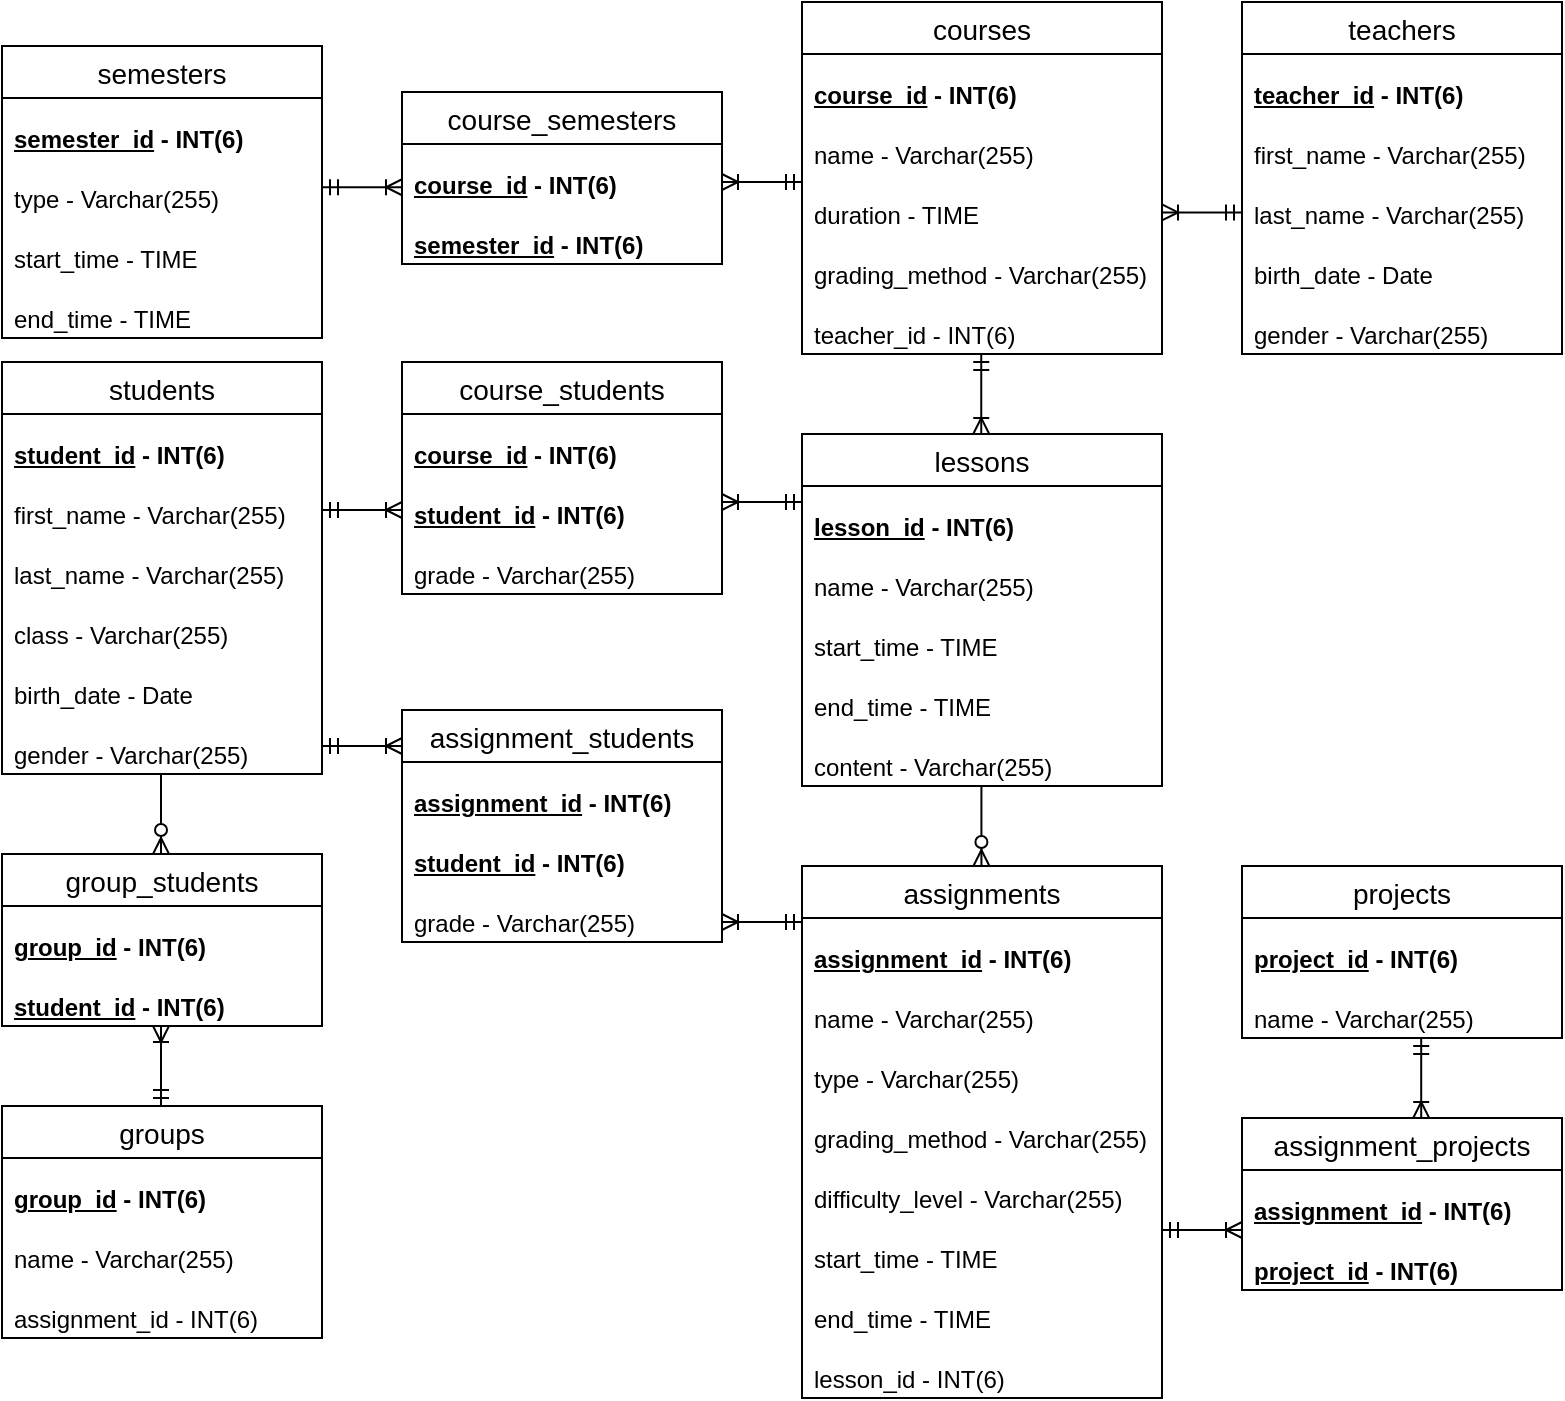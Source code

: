 <mxfile version="21.1.8" type="github">
  <diagram id="R2lEEEUBdFMjLlhIrx00" name="Page-1">
    <mxGraphModel dx="2359" dy="856" grid="1" gridSize="2" guides="1" tooltips="1" connect="1" arrows="1" fold="1" page="1" pageScale="1" pageWidth="850" pageHeight="1100" math="0" shadow="0" extFonts="Permanent Marker^https://fonts.googleapis.com/css?family=Permanent+Marker">
      <root>
        <mxCell id="0" />
        <mxCell id="1" parent="0" />
        <mxCell id="M5Cqg0RzheAJXRUWTj95-1" value="courses" style="swimlane;fontStyle=0;childLayout=stackLayout;horizontal=1;startSize=26;horizontalStack=0;resizeParent=1;resizeParentMax=0;resizeLast=0;collapsible=1;marginBottom=0;align=center;fontSize=14;verticalAlign=middle;" parent="1" vertex="1">
          <mxGeometry x="-410" y="26" width="180" height="176" as="geometry" />
        </mxCell>
        <mxCell id="M5Cqg0RzheAJXRUWTj95-2" value="&lt;p class=&quot;MsoNormal&quot;&gt;&lt;b&gt;&lt;u&gt;course_id&lt;/u&gt; - INT(6)&lt;/b&gt;&lt;/p&gt;" style="text;strokeColor=none;fillColor=none;spacingLeft=4;spacingRight=4;overflow=hidden;rotatable=0;points=[[0,0.5],[1,0.5]];portConstraint=eastwest;fontSize=12;whiteSpace=wrap;html=1;verticalAlign=bottom;" parent="M5Cqg0RzheAJXRUWTj95-1" vertex="1">
          <mxGeometry y="26" width="180" height="30" as="geometry" />
        </mxCell>
        <mxCell id="M5Cqg0RzheAJXRUWTj95-3" value="&lt;p style=&quot;border-color: var(--border-color);&quot; class=&quot;MsoNormal&quot;&gt;name - Varchar(255)&lt;/p&gt;" style="text;strokeColor=none;fillColor=none;spacingLeft=4;spacingRight=4;overflow=hidden;rotatable=0;points=[[0,0.5],[1,0.5]];portConstraint=eastwest;fontSize=12;whiteSpace=wrap;html=1;verticalAlign=bottom;" parent="M5Cqg0RzheAJXRUWTj95-1" vertex="1">
          <mxGeometry y="56" width="180" height="30" as="geometry" />
        </mxCell>
        <mxCell id="M5Cqg0RzheAJXRUWTj95-4" value="&lt;p style=&quot;border-color: var(--border-color);&quot; class=&quot;MsoNormal&quot;&gt;duration - TIME&lt;/p&gt;" style="text;strokeColor=none;fillColor=none;spacingLeft=4;spacingRight=4;overflow=hidden;rotatable=0;points=[[0,0.5],[1,0.5]];portConstraint=eastwest;fontSize=12;whiteSpace=wrap;html=1;verticalAlign=bottom;" parent="M5Cqg0RzheAJXRUWTj95-1" vertex="1">
          <mxGeometry y="86" width="180" height="30" as="geometry" />
        </mxCell>
        <mxCell id="M5Cqg0RzheAJXRUWTj95-5" value="grading_method&lt;span style=&quot;background-color: initial;&quot;&gt;&amp;nbsp;- Varchar(255)&lt;/span&gt;" style="text;strokeColor=none;fillColor=none;spacingLeft=4;spacingRight=4;overflow=hidden;rotatable=0;points=[[0,0.5],[1,0.5]];portConstraint=eastwest;fontSize=12;whiteSpace=wrap;html=1;verticalAlign=bottom;" parent="M5Cqg0RzheAJXRUWTj95-1" vertex="1">
          <mxGeometry y="116" width="180" height="30" as="geometry" />
        </mxCell>
        <mxCell id="M5Cqg0RzheAJXRUWTj95-6" value="&lt;span style=&quot;background-color: initial;&quot;&gt;teacher_id - INT(6)&lt;/span&gt;" style="text;strokeColor=none;fillColor=none;spacingLeft=4;spacingRight=4;overflow=hidden;rotatable=0;points=[[0,0.5],[1,0.5]];portConstraint=eastwest;fontSize=12;whiteSpace=wrap;html=1;verticalAlign=bottom;" parent="M5Cqg0RzheAJXRUWTj95-1" vertex="1">
          <mxGeometry y="146" width="180" height="30" as="geometry" />
        </mxCell>
        <mxCell id="M5Cqg0RzheAJXRUWTj95-9" value="lessons" style="swimlane;fontStyle=0;childLayout=stackLayout;horizontal=1;startSize=26;horizontalStack=0;resizeParent=1;resizeParentMax=0;resizeLast=0;collapsible=1;marginBottom=0;align=center;fontSize=14;verticalAlign=middle;" parent="1" vertex="1">
          <mxGeometry x="-410" y="242" width="180" height="176" as="geometry" />
        </mxCell>
        <mxCell id="M5Cqg0RzheAJXRUWTj95-10" value="&lt;p class=&quot;MsoNormal&quot;&gt;&lt;b&gt;&lt;u&gt;lesson_id&lt;/u&gt; - INT(6)&lt;/b&gt;&lt;/p&gt;" style="text;strokeColor=none;fillColor=none;spacingLeft=4;spacingRight=4;overflow=hidden;rotatable=0;points=[[0,0.5],[1,0.5]];portConstraint=eastwest;fontSize=12;whiteSpace=wrap;html=1;verticalAlign=bottom;" parent="M5Cqg0RzheAJXRUWTj95-9" vertex="1">
          <mxGeometry y="26" width="180" height="30" as="geometry" />
        </mxCell>
        <mxCell id="M5Cqg0RzheAJXRUWTj95-11" value="&lt;p style=&quot;border-color: var(--border-color);&quot; class=&quot;MsoNormal&quot;&gt;name - Varchar(255)&lt;/p&gt;" style="text;strokeColor=none;fillColor=none;spacingLeft=4;spacingRight=4;overflow=hidden;rotatable=0;points=[[0,0.5],[1,0.5]];portConstraint=eastwest;fontSize=12;whiteSpace=wrap;html=1;verticalAlign=bottom;" parent="M5Cqg0RzheAJXRUWTj95-9" vertex="1">
          <mxGeometry y="56" width="180" height="30" as="geometry" />
        </mxCell>
        <mxCell id="M5Cqg0RzheAJXRUWTj95-12" value="&lt;p style=&quot;border-color: var(--border-color);&quot; class=&quot;MsoNormal&quot;&gt;start_time - TIME&lt;/p&gt;" style="text;strokeColor=none;fillColor=none;spacingLeft=4;spacingRight=4;overflow=hidden;rotatable=0;points=[[0,0.5],[1,0.5]];portConstraint=eastwest;fontSize=12;whiteSpace=wrap;html=1;verticalAlign=bottom;" parent="M5Cqg0RzheAJXRUWTj95-9" vertex="1">
          <mxGeometry y="86" width="180" height="30" as="geometry" />
        </mxCell>
        <mxCell id="M5Cqg0RzheAJXRUWTj95-13" value="end_time - TIME" style="text;strokeColor=none;fillColor=none;spacingLeft=4;spacingRight=4;overflow=hidden;rotatable=0;points=[[0,0.5],[1,0.5]];portConstraint=eastwest;fontSize=12;whiteSpace=wrap;html=1;verticalAlign=bottom;" parent="M5Cqg0RzheAJXRUWTj95-9" vertex="1">
          <mxGeometry y="116" width="180" height="30" as="geometry" />
        </mxCell>
        <mxCell id="M5Cqg0RzheAJXRUWTj95-14" value="&lt;span style=&quot;background-color: initial;&quot;&gt;content - Varchar(255)&lt;/span&gt;" style="text;strokeColor=none;fillColor=none;spacingLeft=4;spacingRight=4;overflow=hidden;rotatable=0;points=[[0,0.5],[1,0.5]];portConstraint=eastwest;fontSize=12;whiteSpace=wrap;html=1;verticalAlign=bottom;" parent="M5Cqg0RzheAJXRUWTj95-9" vertex="1">
          <mxGeometry y="146" width="180" height="30" as="geometry" />
        </mxCell>
        <mxCell id="M5Cqg0RzheAJXRUWTj95-16" value="assignments" style="swimlane;fontStyle=0;childLayout=stackLayout;horizontal=1;startSize=26;horizontalStack=0;resizeParent=1;resizeParentMax=0;resizeLast=0;collapsible=1;marginBottom=0;align=center;fontSize=14;verticalAlign=middle;" parent="1" vertex="1">
          <mxGeometry x="-410" y="458" width="180" height="266" as="geometry" />
        </mxCell>
        <mxCell id="M5Cqg0RzheAJXRUWTj95-17" value="&lt;p class=&quot;MsoNormal&quot;&gt;&lt;b&gt;&lt;u&gt;assignment_id&lt;/u&gt; - INT(6)&lt;/b&gt;&lt;/p&gt;" style="text;strokeColor=none;fillColor=none;spacingLeft=4;spacingRight=4;overflow=hidden;rotatable=0;points=[[0,0.5],[1,0.5]];portConstraint=eastwest;fontSize=12;whiteSpace=wrap;html=1;verticalAlign=bottom;" parent="M5Cqg0RzheAJXRUWTj95-16" vertex="1">
          <mxGeometry y="26" width="180" height="30" as="geometry" />
        </mxCell>
        <mxCell id="M5Cqg0RzheAJXRUWTj95-18" value="&lt;p style=&quot;border-color: var(--border-color);&quot; class=&quot;MsoNormal&quot;&gt;name - Varchar(255)&lt;/p&gt;" style="text;strokeColor=none;fillColor=none;spacingLeft=4;spacingRight=4;overflow=hidden;rotatable=0;points=[[0,0.5],[1,0.5]];portConstraint=eastwest;fontSize=12;whiteSpace=wrap;html=1;verticalAlign=bottom;" parent="M5Cqg0RzheAJXRUWTj95-16" vertex="1">
          <mxGeometry y="56" width="180" height="30" as="geometry" />
        </mxCell>
        <mxCell id="M5Cqg0RzheAJXRUWTj95-19" value="&lt;p style=&quot;border-color: var(--border-color);&quot; class=&quot;MsoNormal&quot;&gt;type - Varchar(255)&lt;/p&gt;" style="text;strokeColor=none;fillColor=none;spacingLeft=4;spacingRight=4;overflow=hidden;rotatable=0;points=[[0,0.5],[1,0.5]];portConstraint=eastwest;fontSize=12;whiteSpace=wrap;html=1;verticalAlign=bottom;" parent="M5Cqg0RzheAJXRUWTj95-16" vertex="1">
          <mxGeometry y="86" width="180" height="30" as="geometry" />
        </mxCell>
        <mxCell id="M5Cqg0RzheAJXRUWTj95-24" value="grading_method&amp;nbsp;- Varchar(255)" style="text;strokeColor=none;fillColor=none;spacingLeft=4;spacingRight=4;overflow=hidden;rotatable=0;points=[[0,0.5],[1,0.5]];portConstraint=eastwest;fontSize=12;whiteSpace=wrap;html=1;verticalAlign=bottom;" parent="M5Cqg0RzheAJXRUWTj95-16" vertex="1">
          <mxGeometry y="116" width="180" height="30" as="geometry" />
        </mxCell>
        <mxCell id="M5Cqg0RzheAJXRUWTj95-23" value="difficulty_level&amp;nbsp;- Varchar(255)" style="text;strokeColor=none;fillColor=none;spacingLeft=4;spacingRight=4;overflow=hidden;rotatable=0;points=[[0,0.5],[1,0.5]];portConstraint=eastwest;fontSize=12;whiteSpace=wrap;html=1;verticalAlign=bottom;" parent="M5Cqg0RzheAJXRUWTj95-16" vertex="1">
          <mxGeometry y="146" width="180" height="30" as="geometry" />
        </mxCell>
        <mxCell id="M5Cqg0RzheAJXRUWTj95-22" value="start_time - TIME" style="text;strokeColor=none;fillColor=none;spacingLeft=4;spacingRight=4;overflow=hidden;rotatable=0;points=[[0,0.5],[1,0.5]];portConstraint=eastwest;fontSize=12;whiteSpace=wrap;html=1;verticalAlign=bottom;" parent="M5Cqg0RzheAJXRUWTj95-16" vertex="1">
          <mxGeometry y="176" width="180" height="30" as="geometry" />
        </mxCell>
        <mxCell id="M5Cqg0RzheAJXRUWTj95-20" value="end_time - TIME" style="text;strokeColor=none;fillColor=none;spacingLeft=4;spacingRight=4;overflow=hidden;rotatable=0;points=[[0,0.5],[1,0.5]];portConstraint=eastwest;fontSize=12;whiteSpace=wrap;html=1;verticalAlign=bottom;" parent="M5Cqg0RzheAJXRUWTj95-16" vertex="1">
          <mxGeometry y="206" width="180" height="30" as="geometry" />
        </mxCell>
        <mxCell id="M5Cqg0RzheAJXRUWTj95-25" value="lesson_id - INT(6)" style="text;strokeColor=none;fillColor=none;spacingLeft=4;spacingRight=4;overflow=hidden;rotatable=0;points=[[0,0.5],[1,0.5]];portConstraint=eastwest;fontSize=12;whiteSpace=wrap;html=1;verticalAlign=bottom;" parent="M5Cqg0RzheAJXRUWTj95-16" vertex="1">
          <mxGeometry y="236" width="180" height="30" as="geometry" />
        </mxCell>
        <mxCell id="M5Cqg0RzheAJXRUWTj95-26" value="groups" style="swimlane;fontStyle=0;childLayout=stackLayout;horizontal=1;startSize=26;horizontalStack=0;resizeParent=1;resizeParentMax=0;resizeLast=0;collapsible=1;marginBottom=0;align=center;fontSize=14;verticalAlign=middle;" parent="1" vertex="1">
          <mxGeometry x="-810" y="578" width="160" height="116" as="geometry" />
        </mxCell>
        <mxCell id="M5Cqg0RzheAJXRUWTj95-27" value="&lt;p class=&quot;MsoNormal&quot;&gt;&lt;b&gt;&lt;u&gt;group_id&lt;/u&gt; - INT(6)&lt;/b&gt;&lt;/p&gt;" style="text;strokeColor=none;fillColor=none;spacingLeft=4;spacingRight=4;overflow=hidden;rotatable=0;points=[[0,0.5],[1,0.5]];portConstraint=eastwest;fontSize=12;whiteSpace=wrap;html=1;verticalAlign=bottom;" parent="M5Cqg0RzheAJXRUWTj95-26" vertex="1">
          <mxGeometry y="26" width="160" height="30" as="geometry" />
        </mxCell>
        <mxCell id="M5Cqg0RzheAJXRUWTj95-28" value="&lt;p style=&quot;border-color: var(--border-color);&quot; class=&quot;MsoNormal&quot;&gt;name - Varchar(255)&lt;/p&gt;" style="text;strokeColor=none;fillColor=none;spacingLeft=4;spacingRight=4;overflow=hidden;rotatable=0;points=[[0,0.5],[1,0.5]];portConstraint=eastwest;fontSize=12;whiteSpace=wrap;html=1;verticalAlign=bottom;" parent="M5Cqg0RzheAJXRUWTj95-26" vertex="1">
          <mxGeometry y="56" width="160" height="30" as="geometry" />
        </mxCell>
        <mxCell id="M5Cqg0RzheAJXRUWTj95-34" value="assignment_id - INT(6)" style="text;strokeColor=none;fillColor=none;spacingLeft=4;spacingRight=4;overflow=hidden;rotatable=0;points=[[0,0.5],[1,0.5]];portConstraint=eastwest;fontSize=12;whiteSpace=wrap;html=1;verticalAlign=bottom;" parent="M5Cqg0RzheAJXRUWTj95-26" vertex="1">
          <mxGeometry y="86" width="160" height="30" as="geometry" />
        </mxCell>
        <mxCell id="M5Cqg0RzheAJXRUWTj95-41" value="group_students" style="swimlane;fontStyle=0;childLayout=stackLayout;horizontal=1;startSize=26;horizontalStack=0;resizeParent=1;resizeParentMax=0;resizeLast=0;collapsible=1;marginBottom=0;align=center;fontSize=14;verticalAlign=middle;" parent="1" vertex="1">
          <mxGeometry x="-810" y="452" width="160" height="86" as="geometry" />
        </mxCell>
        <mxCell id="M5Cqg0RzheAJXRUWTj95-42" value="&lt;p class=&quot;MsoNormal&quot;&gt;&lt;b&gt;&lt;u&gt;group_id&lt;/u&gt; - INT(6)&lt;/b&gt;&lt;/p&gt;" style="text;strokeColor=none;fillColor=none;spacingLeft=4;spacingRight=4;overflow=hidden;rotatable=0;points=[[0,0.5],[1,0.5]];portConstraint=eastwest;fontSize=12;whiteSpace=wrap;html=1;verticalAlign=bottom;" parent="M5Cqg0RzheAJXRUWTj95-41" vertex="1">
          <mxGeometry y="26" width="160" height="30" as="geometry" />
        </mxCell>
        <mxCell id="M5Cqg0RzheAJXRUWTj95-44" value="&lt;p style=&quot;border-color: var(--border-color);&quot; class=&quot;MsoNormal&quot;&gt;&lt;b style=&quot;border-color: var(--border-color);&quot;&gt;&lt;u style=&quot;border-color: var(--border-color);&quot;&gt;student_id&lt;/u&gt;&amp;nbsp;- INT(6)&lt;/b&gt;&lt;br&gt;&lt;/p&gt;" style="text;strokeColor=none;fillColor=none;spacingLeft=4;spacingRight=4;overflow=hidden;rotatable=0;points=[[0,0.5],[1,0.5]];portConstraint=eastwest;fontSize=12;whiteSpace=wrap;html=1;verticalAlign=bottom;" parent="M5Cqg0RzheAJXRUWTj95-41" vertex="1">
          <mxGeometry y="56" width="160" height="30" as="geometry" />
        </mxCell>
        <mxCell id="M5Cqg0RzheAJXRUWTj95-53" value="projects" style="swimlane;fontStyle=0;childLayout=stackLayout;horizontal=1;startSize=26;horizontalStack=0;resizeParent=1;resizeParentMax=0;resizeLast=0;collapsible=1;marginBottom=0;align=center;fontSize=14;verticalAlign=middle;" parent="1" vertex="1">
          <mxGeometry x="-190" y="458" width="160" height="86" as="geometry" />
        </mxCell>
        <mxCell id="M5Cqg0RzheAJXRUWTj95-54" value="&lt;p class=&quot;MsoNormal&quot;&gt;&lt;b&gt;&lt;u&gt;project_id&lt;/u&gt; - INT(6)&lt;/b&gt;&lt;/p&gt;" style="text;strokeColor=none;fillColor=none;spacingLeft=4;spacingRight=4;overflow=hidden;rotatable=0;points=[[0,0.5],[1,0.5]];portConstraint=eastwest;fontSize=12;whiteSpace=wrap;html=1;verticalAlign=bottom;" parent="M5Cqg0RzheAJXRUWTj95-53" vertex="1">
          <mxGeometry y="26" width="160" height="30" as="geometry" />
        </mxCell>
        <mxCell id="M5Cqg0RzheAJXRUWTj95-55" value="&lt;p style=&quot;border-color: var(--border-color);&quot; class=&quot;MsoNormal&quot;&gt;name - Varchar(255)&lt;/p&gt;" style="text;strokeColor=none;fillColor=none;spacingLeft=4;spacingRight=4;overflow=hidden;rotatable=0;points=[[0,0.5],[1,0.5]];portConstraint=eastwest;fontSize=12;whiteSpace=wrap;html=1;verticalAlign=bottom;" parent="M5Cqg0RzheAJXRUWTj95-53" vertex="1">
          <mxGeometry y="56" width="160" height="30" as="geometry" />
        </mxCell>
        <mxCell id="M5Cqg0RzheAJXRUWTj95-57" value="course_students" style="swimlane;fontStyle=0;childLayout=stackLayout;horizontal=1;startSize=26;horizontalStack=0;resizeParent=1;resizeParentMax=0;resizeLast=0;collapsible=1;marginBottom=0;align=center;fontSize=14;verticalAlign=middle;" parent="1" vertex="1">
          <mxGeometry x="-610" y="206" width="160" height="116" as="geometry" />
        </mxCell>
        <mxCell id="M5Cqg0RzheAJXRUWTj95-58" value="&lt;p class=&quot;MsoNormal&quot;&gt;&lt;b&gt;&lt;u&gt;course_id&lt;/u&gt; - INT(6)&lt;/b&gt;&lt;/p&gt;" style="text;strokeColor=none;fillColor=none;spacingLeft=4;spacingRight=4;overflow=hidden;rotatable=0;points=[[0,0.5],[1,0.5]];portConstraint=eastwest;fontSize=12;whiteSpace=wrap;html=1;verticalAlign=bottom;" parent="M5Cqg0RzheAJXRUWTj95-57" vertex="1">
          <mxGeometry y="26" width="160" height="30" as="geometry" />
        </mxCell>
        <mxCell id="M5Cqg0RzheAJXRUWTj95-59" value="&lt;p style=&quot;border-color: var(--border-color);&quot; class=&quot;MsoNormal&quot;&gt;&lt;b style=&quot;border-color: var(--border-color);&quot;&gt;&lt;u style=&quot;border-color: var(--border-color);&quot;&gt;student_id&lt;/u&gt;&amp;nbsp;- INT(6)&lt;/b&gt;&lt;br&gt;&lt;/p&gt;" style="text;strokeColor=none;fillColor=none;spacingLeft=4;spacingRight=4;overflow=hidden;rotatable=0;points=[[0,0.5],[1,0.5]];portConstraint=eastwest;fontSize=12;whiteSpace=wrap;html=1;verticalAlign=bottom;" parent="M5Cqg0RzheAJXRUWTj95-57" vertex="1">
          <mxGeometry y="56" width="160" height="30" as="geometry" />
        </mxCell>
        <mxCell id="M5Cqg0RzheAJXRUWTj95-61" value="grade&lt;span style=&quot;background-color: initial;&quot;&gt;&amp;nbsp;- Varchar(255)&lt;/span&gt;" style="text;strokeColor=none;fillColor=none;spacingLeft=4;spacingRight=4;overflow=hidden;rotatable=0;points=[[0,0.5],[1,0.5]];portConstraint=eastwest;fontSize=12;whiteSpace=wrap;html=1;verticalAlign=bottom;" parent="M5Cqg0RzheAJXRUWTj95-57" vertex="1">
          <mxGeometry y="86" width="160" height="30" as="geometry" />
        </mxCell>
        <mxCell id="M5Cqg0RzheAJXRUWTj95-63" value="assignment_students" style="swimlane;fontStyle=0;childLayout=stackLayout;horizontal=1;startSize=26;horizontalStack=0;resizeParent=1;resizeParentMax=0;resizeLast=0;collapsible=1;marginBottom=0;align=center;fontSize=14;verticalAlign=middle;" parent="1" vertex="1">
          <mxGeometry x="-610" y="380" width="160" height="116" as="geometry" />
        </mxCell>
        <mxCell id="M5Cqg0RzheAJXRUWTj95-64" value="&lt;p class=&quot;MsoNormal&quot;&gt;&lt;b&gt;&lt;u&gt;assignment_id&lt;/u&gt; - INT(6)&lt;/b&gt;&lt;/p&gt;" style="text;strokeColor=none;fillColor=none;spacingLeft=4;spacingRight=4;overflow=hidden;rotatable=0;points=[[0,0.5],[1,0.5]];portConstraint=eastwest;fontSize=12;whiteSpace=wrap;html=1;verticalAlign=bottom;" parent="M5Cqg0RzheAJXRUWTj95-63" vertex="1">
          <mxGeometry y="26" width="160" height="30" as="geometry" />
        </mxCell>
        <mxCell id="M5Cqg0RzheAJXRUWTj95-65" value="&lt;p style=&quot;border-color: var(--border-color);&quot; class=&quot;MsoNormal&quot;&gt;&lt;b style=&quot;border-color: var(--border-color);&quot;&gt;&lt;u style=&quot;border-color: var(--border-color);&quot;&gt;student_id&lt;/u&gt;&amp;nbsp;- INT(6)&lt;/b&gt;&lt;br&gt;&lt;/p&gt;" style="text;strokeColor=none;fillColor=none;spacingLeft=4;spacingRight=4;overflow=hidden;rotatable=0;points=[[0,0.5],[1,0.5]];portConstraint=eastwest;fontSize=12;whiteSpace=wrap;html=1;verticalAlign=bottom;" parent="M5Cqg0RzheAJXRUWTj95-63" vertex="1">
          <mxGeometry y="56" width="160" height="30" as="geometry" />
        </mxCell>
        <mxCell id="M5Cqg0RzheAJXRUWTj95-66" value="grade&lt;span style=&quot;background-color: initial;&quot;&gt;&amp;nbsp;- Varchar(255)&lt;/span&gt;" style="text;strokeColor=none;fillColor=none;spacingLeft=4;spacingRight=4;overflow=hidden;rotatable=0;points=[[0,0.5],[1,0.5]];portConstraint=eastwest;fontSize=12;whiteSpace=wrap;html=1;verticalAlign=bottom;" parent="M5Cqg0RzheAJXRUWTj95-63" vertex="1">
          <mxGeometry y="86" width="160" height="30" as="geometry" />
        </mxCell>
        <mxCell id="M5Cqg0RzheAJXRUWTj95-67" value="assignment_projects" style="swimlane;fontStyle=0;childLayout=stackLayout;horizontal=1;startSize=26;horizontalStack=0;resizeParent=1;resizeParentMax=0;resizeLast=0;collapsible=1;marginBottom=0;align=center;fontSize=14;verticalAlign=middle;" parent="1" vertex="1">
          <mxGeometry x="-190" y="584" width="160" height="86" as="geometry" />
        </mxCell>
        <mxCell id="M5Cqg0RzheAJXRUWTj95-68" value="&lt;p class=&quot;MsoNormal&quot;&gt;&lt;b style=&quot;border-color: var(--border-color);&quot;&gt;&lt;u style=&quot;border-color: var(--border-color);&quot;&gt;assignment_id&lt;/u&gt;&amp;nbsp;- INT(6)&lt;/b&gt;&lt;br&gt;&lt;/p&gt;" style="text;strokeColor=none;fillColor=none;spacingLeft=4;spacingRight=4;overflow=hidden;rotatable=0;points=[[0,0.5],[1,0.5]];portConstraint=eastwest;fontSize=12;whiteSpace=wrap;html=1;verticalAlign=bottom;" parent="M5Cqg0RzheAJXRUWTj95-67" vertex="1">
          <mxGeometry y="26" width="160" height="30" as="geometry" />
        </mxCell>
        <mxCell id="M5Cqg0RzheAJXRUWTj95-69" value="&lt;p style=&quot;border-color: var(--border-color);&quot; class=&quot;MsoNormal&quot;&gt;&lt;b style=&quot;border-color: var(--border-color);&quot;&gt;&lt;u style=&quot;border-color: var(--border-color);&quot;&gt;project_id&lt;/u&gt;&amp;nbsp;- INT(6)&lt;/b&gt;&lt;br&gt;&lt;/p&gt;" style="text;strokeColor=none;fillColor=none;spacingLeft=4;spacingRight=4;overflow=hidden;rotatable=0;points=[[0,0.5],[1,0.5]];portConstraint=eastwest;fontSize=12;whiteSpace=wrap;html=1;verticalAlign=bottom;" parent="M5Cqg0RzheAJXRUWTj95-67" vertex="1">
          <mxGeometry y="56" width="160" height="30" as="geometry" />
        </mxCell>
        <mxCell id="M5Cqg0RzheAJXRUWTj95-70" value="semesters" style="swimlane;fontStyle=0;childLayout=stackLayout;horizontal=1;startSize=26;horizontalStack=0;resizeParent=1;resizeParentMax=0;resizeLast=0;collapsible=1;marginBottom=0;align=center;fontSize=14;verticalAlign=middle;" parent="1" vertex="1">
          <mxGeometry x="-810" y="48" width="160" height="146" as="geometry" />
        </mxCell>
        <mxCell id="M5Cqg0RzheAJXRUWTj95-71" value="&lt;p class=&quot;MsoNormal&quot;&gt;&lt;b&gt;&lt;u&gt;semester_id&lt;/u&gt; - INT(6)&lt;/b&gt;&lt;/p&gt;" style="text;strokeColor=none;fillColor=none;spacingLeft=4;spacingRight=4;overflow=hidden;rotatable=0;points=[[0,0.5],[1,0.5]];portConstraint=eastwest;fontSize=12;whiteSpace=wrap;html=1;verticalAlign=bottom;" parent="M5Cqg0RzheAJXRUWTj95-70" vertex="1">
          <mxGeometry y="26" width="160" height="30" as="geometry" />
        </mxCell>
        <mxCell id="M5Cqg0RzheAJXRUWTj95-72" value="&lt;p style=&quot;border-color: var(--border-color);&quot; class=&quot;MsoNormal&quot;&gt;type - Varchar(255)&lt;/p&gt;" style="text;strokeColor=none;fillColor=none;spacingLeft=4;spacingRight=4;overflow=hidden;rotatable=0;points=[[0,0.5],[1,0.5]];portConstraint=eastwest;fontSize=12;whiteSpace=wrap;html=1;verticalAlign=bottom;" parent="M5Cqg0RzheAJXRUWTj95-70" vertex="1">
          <mxGeometry y="56" width="160" height="30" as="geometry" />
        </mxCell>
        <mxCell id="M5Cqg0RzheAJXRUWTj95-73" value="start_time - TIME" style="text;strokeColor=none;fillColor=none;spacingLeft=4;spacingRight=4;overflow=hidden;rotatable=0;points=[[0,0.5],[1,0.5]];portConstraint=eastwest;fontSize=12;whiteSpace=wrap;html=1;verticalAlign=bottom;" parent="M5Cqg0RzheAJXRUWTj95-70" vertex="1">
          <mxGeometry y="86" width="160" height="30" as="geometry" />
        </mxCell>
        <mxCell id="M5Cqg0RzheAJXRUWTj95-74" value="end_time - TIME" style="text;strokeColor=none;fillColor=none;spacingLeft=4;spacingRight=4;overflow=hidden;rotatable=0;points=[[0,0.5],[1,0.5]];portConstraint=eastwest;fontSize=12;whiteSpace=wrap;html=1;verticalAlign=bottom;" parent="M5Cqg0RzheAJXRUWTj95-70" vertex="1">
          <mxGeometry y="116" width="160" height="30" as="geometry" />
        </mxCell>
        <mxCell id="M5Cqg0RzheAJXRUWTj95-75" value="course_semesters" style="swimlane;fontStyle=0;childLayout=stackLayout;horizontal=1;startSize=26;horizontalStack=0;resizeParent=1;resizeParentMax=0;resizeLast=0;collapsible=1;marginBottom=0;align=center;fontSize=14;verticalAlign=middle;" parent="1" vertex="1">
          <mxGeometry x="-610" y="71" width="160" height="86" as="geometry" />
        </mxCell>
        <mxCell id="M5Cqg0RzheAJXRUWTj95-76" value="&lt;p class=&quot;MsoNormal&quot;&gt;&lt;b&gt;&lt;u&gt;course_id&lt;/u&gt; - INT(6)&lt;/b&gt;&lt;/p&gt;" style="text;strokeColor=none;fillColor=none;spacingLeft=4;spacingRight=4;overflow=hidden;rotatable=0;points=[[0,0.5],[1,0.5]];portConstraint=eastwest;fontSize=12;whiteSpace=wrap;html=1;verticalAlign=bottom;" parent="M5Cqg0RzheAJXRUWTj95-75" vertex="1">
          <mxGeometry y="26" width="160" height="30" as="geometry" />
        </mxCell>
        <mxCell id="M5Cqg0RzheAJXRUWTj95-77" value="&lt;p style=&quot;border-color: var(--border-color);&quot; class=&quot;MsoNormal&quot;&gt;&lt;b style=&quot;border-color: var(--border-color);&quot;&gt;&lt;u style=&quot;border-color: var(--border-color);&quot;&gt;semester_id&lt;/u&gt;&amp;nbsp;- INT(6)&lt;/b&gt;&lt;br&gt;&lt;/p&gt;" style="text;strokeColor=none;fillColor=none;spacingLeft=4;spacingRight=4;overflow=hidden;rotatable=0;points=[[0,0.5],[1,0.5]];portConstraint=eastwest;fontSize=12;whiteSpace=wrap;html=1;verticalAlign=bottom;" parent="M5Cqg0RzheAJXRUWTj95-75" vertex="1">
          <mxGeometry y="56" width="160" height="30" as="geometry" />
        </mxCell>
        <mxCell id="M5Cqg0RzheAJXRUWTj95-79" value="students" style="swimlane;fontStyle=0;childLayout=stackLayout;horizontal=1;startSize=26;horizontalStack=0;resizeParent=1;resizeParentMax=0;resizeLast=0;collapsible=1;marginBottom=0;align=center;fontSize=14;verticalAlign=middle;" parent="1" vertex="1">
          <mxGeometry x="-810" y="206" width="160" height="206" as="geometry" />
        </mxCell>
        <mxCell id="M5Cqg0RzheAJXRUWTj95-80" value="&lt;p class=&quot;MsoNormal&quot;&gt;&lt;b&gt;&lt;u&gt;student_id&lt;/u&gt; - INT(6)&lt;/b&gt;&lt;/p&gt;" style="text;strokeColor=none;fillColor=none;spacingLeft=4;spacingRight=4;overflow=hidden;rotatable=0;points=[[0,0.5],[1,0.5]];portConstraint=eastwest;fontSize=12;whiteSpace=wrap;html=1;verticalAlign=bottom;" parent="M5Cqg0RzheAJXRUWTj95-79" vertex="1">
          <mxGeometry y="26" width="160" height="30" as="geometry" />
        </mxCell>
        <mxCell id="M5Cqg0RzheAJXRUWTj95-81" value="&lt;p style=&quot;border-color: var(--border-color);&quot; class=&quot;MsoNormal&quot;&gt;first_name - Varchar(255)&lt;/p&gt;" style="text;strokeColor=none;fillColor=none;spacingLeft=4;spacingRight=4;overflow=hidden;rotatable=0;points=[[0,0.5],[1,0.5]];portConstraint=eastwest;fontSize=12;whiteSpace=wrap;html=1;verticalAlign=bottom;" parent="M5Cqg0RzheAJXRUWTj95-79" vertex="1">
          <mxGeometry y="56" width="160" height="30" as="geometry" />
        </mxCell>
        <mxCell id="M5Cqg0RzheAJXRUWTj95-82" value="&lt;p style=&quot;border-color: var(--border-color);&quot; class=&quot;MsoNormal&quot;&gt;last_name - Varchar(255)&lt;br&gt;&lt;/p&gt;" style="text;strokeColor=none;fillColor=none;spacingLeft=4;spacingRight=4;overflow=hidden;rotatable=0;points=[[0,0.5],[1,0.5]];portConstraint=eastwest;fontSize=12;whiteSpace=wrap;html=1;verticalAlign=bottom;" parent="M5Cqg0RzheAJXRUWTj95-79" vertex="1">
          <mxGeometry y="86" width="160" height="30" as="geometry" />
        </mxCell>
        <mxCell id="M5Cqg0RzheAJXRUWTj95-83" value="class - Varchar(255)" style="text;strokeColor=none;fillColor=none;spacingLeft=4;spacingRight=4;overflow=hidden;rotatable=0;points=[[0,0.5],[1,0.5]];portConstraint=eastwest;fontSize=12;whiteSpace=wrap;html=1;verticalAlign=bottom;" parent="M5Cqg0RzheAJXRUWTj95-79" vertex="1">
          <mxGeometry y="116" width="160" height="30" as="geometry" />
        </mxCell>
        <mxCell id="M5Cqg0RzheAJXRUWTj95-84" value="birth_date - Date" style="text;strokeColor=none;fillColor=none;spacingLeft=4;spacingRight=4;overflow=hidden;rotatable=0;points=[[0,0.5],[1,0.5]];portConstraint=eastwest;fontSize=12;whiteSpace=wrap;html=1;verticalAlign=bottom;" parent="M5Cqg0RzheAJXRUWTj95-79" vertex="1">
          <mxGeometry y="146" width="160" height="30" as="geometry" />
        </mxCell>
        <mxCell id="M5Cqg0RzheAJXRUWTj95-85" value="gender - Varchar(255)" style="text;strokeColor=none;fillColor=none;spacingLeft=4;spacingRight=4;overflow=hidden;rotatable=0;points=[[0,0.5],[1,0.5]];portConstraint=eastwest;fontSize=12;whiteSpace=wrap;html=1;verticalAlign=bottom;" parent="M5Cqg0RzheAJXRUWTj95-79" vertex="1">
          <mxGeometry y="176" width="160" height="30" as="geometry" />
        </mxCell>
        <mxCell id="M5Cqg0RzheAJXRUWTj95-86" value="teachers" style="swimlane;fontStyle=0;childLayout=stackLayout;horizontal=1;startSize=26;horizontalStack=0;resizeParent=1;resizeParentMax=0;resizeLast=0;collapsible=1;marginBottom=0;align=center;fontSize=14;verticalAlign=middle;" parent="1" vertex="1">
          <mxGeometry x="-190" y="26" width="160" height="176" as="geometry" />
        </mxCell>
        <mxCell id="M5Cqg0RzheAJXRUWTj95-87" value="&lt;p class=&quot;MsoNormal&quot;&gt;&lt;b&gt;&lt;u&gt;teacher_id&lt;/u&gt; - INT(6)&lt;/b&gt;&lt;/p&gt;" style="text;strokeColor=none;fillColor=none;spacingLeft=4;spacingRight=4;overflow=hidden;rotatable=0;points=[[0,0.5],[1,0.5]];portConstraint=eastwest;fontSize=12;whiteSpace=wrap;html=1;verticalAlign=bottom;" parent="M5Cqg0RzheAJXRUWTj95-86" vertex="1">
          <mxGeometry y="26" width="160" height="30" as="geometry" />
        </mxCell>
        <mxCell id="M5Cqg0RzheAJXRUWTj95-88" value="&lt;p style=&quot;border-color: var(--border-color);&quot; class=&quot;MsoNormal&quot;&gt;first_name - Varchar(255)&lt;/p&gt;" style="text;strokeColor=none;fillColor=none;spacingLeft=4;spacingRight=4;overflow=hidden;rotatable=0;points=[[0,0.5],[1,0.5]];portConstraint=eastwest;fontSize=12;whiteSpace=wrap;html=1;verticalAlign=bottom;" parent="M5Cqg0RzheAJXRUWTj95-86" vertex="1">
          <mxGeometry y="56" width="160" height="30" as="geometry" />
        </mxCell>
        <mxCell id="M5Cqg0RzheAJXRUWTj95-89" value="&lt;p style=&quot;border-color: var(--border-color);&quot; class=&quot;MsoNormal&quot;&gt;last_name - Varchar(255)&lt;br&gt;&lt;/p&gt;" style="text;strokeColor=none;fillColor=none;spacingLeft=4;spacingRight=4;overflow=hidden;rotatable=0;points=[[0,0.5],[1,0.5]];portConstraint=eastwest;fontSize=12;whiteSpace=wrap;html=1;verticalAlign=bottom;" parent="M5Cqg0RzheAJXRUWTj95-86" vertex="1">
          <mxGeometry y="86" width="160" height="30" as="geometry" />
        </mxCell>
        <mxCell id="M5Cqg0RzheAJXRUWTj95-91" value="birth_date - Date" style="text;strokeColor=none;fillColor=none;spacingLeft=4;spacingRight=4;overflow=hidden;rotatable=0;points=[[0,0.5],[1,0.5]];portConstraint=eastwest;fontSize=12;whiteSpace=wrap;html=1;verticalAlign=bottom;" parent="M5Cqg0RzheAJXRUWTj95-86" vertex="1">
          <mxGeometry y="116" width="160" height="30" as="geometry" />
        </mxCell>
        <mxCell id="M5Cqg0RzheAJXRUWTj95-92" value="gender - Varchar(255)" style="text;strokeColor=none;fillColor=none;spacingLeft=4;spacingRight=4;overflow=hidden;rotatable=0;points=[[0,0.5],[1,0.5]];portConstraint=eastwest;fontSize=12;whiteSpace=wrap;html=1;verticalAlign=bottom;" parent="M5Cqg0RzheAJXRUWTj95-86" vertex="1">
          <mxGeometry y="146" width="160" height="30" as="geometry" />
        </mxCell>
        <mxCell id="RyeBEwpDJ_PuZ9rcG4FT-1" value="" style="fontSize=12;html=1;endArrow=ERoneToMany;startArrow=ERmandOne;rounded=0;exitX=0.5;exitY=0;exitDx=0;exitDy=0;entryX=0.5;entryY=1;entryDx=0;entryDy=0;entryPerimeter=0;" edge="1" parent="1">
          <mxGeometry width="100" height="100" relative="1" as="geometry">
            <mxPoint x="-190.001" y="131.23" as="sourcePoint" />
            <mxPoint x="-230.001" y="131.23" as="targetPoint" />
          </mxGeometry>
        </mxCell>
        <mxCell id="RyeBEwpDJ_PuZ9rcG4FT-2" value="" style="fontSize=12;html=1;endArrow=ERoneToMany;startArrow=ERmandOne;rounded=0;exitX=0.5;exitY=0;exitDx=0;exitDy=0;entryX=0.5;entryY=1;entryDx=0;entryDy=0;entryPerimeter=0;" edge="1" parent="1">
          <mxGeometry width="100" height="100" relative="1" as="geometry">
            <mxPoint x="-410.001" y="116" as="sourcePoint" />
            <mxPoint x="-450.001" y="116" as="targetPoint" />
          </mxGeometry>
        </mxCell>
        <mxCell id="RyeBEwpDJ_PuZ9rcG4FT-3" value="" style="fontSize=12;html=1;endArrow=ERoneToMany;startArrow=ERmandOne;rounded=0;exitX=0.5;exitY=0;exitDx=0;exitDy=0;entryX=0.5;entryY=1;entryDx=0;entryDy=0;entryPerimeter=0;" edge="1" parent="1">
          <mxGeometry width="100" height="100" relative="1" as="geometry">
            <mxPoint x="-650.001" y="118.62" as="sourcePoint" />
            <mxPoint x="-610.001" y="118.62" as="targetPoint" />
          </mxGeometry>
        </mxCell>
        <mxCell id="RyeBEwpDJ_PuZ9rcG4FT-4" value="" style="fontSize=12;html=1;endArrow=ERoneToMany;startArrow=ERmandOne;rounded=0;exitX=0.5;exitY=0;exitDx=0;exitDy=0;entryX=0.5;entryY=1;entryDx=0;entryDy=0;entryPerimeter=0;" edge="1" parent="1">
          <mxGeometry width="100" height="100" relative="1" as="geometry">
            <mxPoint x="-320.38" y="202" as="sourcePoint" />
            <mxPoint x="-320.38" y="242" as="targetPoint" />
          </mxGeometry>
        </mxCell>
        <mxCell id="RyeBEwpDJ_PuZ9rcG4FT-5" value="" style="fontSize=12;html=1;endArrow=ERoneToMany;startArrow=ERmandOne;rounded=0;exitX=0.5;exitY=0;exitDx=0;exitDy=0;entryX=0.5;entryY=1;entryDx=0;entryDy=0;entryPerimeter=0;" edge="1" parent="1">
          <mxGeometry width="100" height="100" relative="1" as="geometry">
            <mxPoint x="-100.4" y="544" as="sourcePoint" />
            <mxPoint x="-100.4" y="584" as="targetPoint" />
          </mxGeometry>
        </mxCell>
        <mxCell id="RyeBEwpDJ_PuZ9rcG4FT-6" value="" style="fontSize=12;html=1;endArrow=ERzeroToMany;endFill=1;rounded=0;" edge="1" parent="1">
          <mxGeometry width="100" height="100" relative="1" as="geometry">
            <mxPoint x="-320.29" y="418" as="sourcePoint" />
            <mxPoint x="-320.29" y="458" as="targetPoint" />
          </mxGeometry>
        </mxCell>
        <mxCell id="RyeBEwpDJ_PuZ9rcG4FT-7" value="" style="fontSize=12;html=1;endArrow=ERoneToMany;startArrow=ERmandOne;rounded=0;exitX=0.5;exitY=0;exitDx=0;exitDy=0;entryX=0.5;entryY=1;entryDx=0;entryDy=0;entryPerimeter=0;" edge="1" parent="1">
          <mxGeometry width="100" height="100" relative="1" as="geometry">
            <mxPoint x="-230.001" y="640" as="sourcePoint" />
            <mxPoint x="-190.001" y="640" as="targetPoint" />
          </mxGeometry>
        </mxCell>
        <mxCell id="RyeBEwpDJ_PuZ9rcG4FT-8" value="" style="fontSize=12;html=1;endArrow=ERoneToMany;startArrow=ERmandOne;rounded=0;exitX=0.5;exitY=0;exitDx=0;exitDy=0;entryX=0.5;entryY=1;entryDx=0;entryDy=0;entryPerimeter=0;" edge="1" parent="1">
          <mxGeometry width="100" height="100" relative="1" as="geometry">
            <mxPoint x="-410.001" y="276" as="sourcePoint" />
            <mxPoint x="-450.001" y="276" as="targetPoint" />
          </mxGeometry>
        </mxCell>
        <mxCell id="RyeBEwpDJ_PuZ9rcG4FT-9" value="" style="fontSize=12;html=1;endArrow=ERoneToMany;startArrow=ERmandOne;rounded=0;exitX=0.5;exitY=0;exitDx=0;exitDy=0;entryX=0.5;entryY=1;entryDx=0;entryDy=0;entryPerimeter=0;" edge="1" parent="1">
          <mxGeometry width="100" height="100" relative="1" as="geometry">
            <mxPoint x="-650.001" y="280" as="sourcePoint" />
            <mxPoint x="-610.001" y="280" as="targetPoint" />
          </mxGeometry>
        </mxCell>
        <mxCell id="RyeBEwpDJ_PuZ9rcG4FT-10" value="" style="fontSize=12;html=1;endArrow=ERzeroToMany;endFill=1;rounded=0;" edge="1" parent="1">
          <mxGeometry width="100" height="100" relative="1" as="geometry">
            <mxPoint x="-730.5" y="412" as="sourcePoint" />
            <mxPoint x="-730.5" y="452" as="targetPoint" />
          </mxGeometry>
        </mxCell>
        <mxCell id="RyeBEwpDJ_PuZ9rcG4FT-11" value="" style="fontSize=12;html=1;endArrow=ERoneToMany;startArrow=ERmandOne;rounded=0;exitX=0.5;exitY=0;exitDx=0;exitDy=0;entryX=0.5;entryY=1;entryDx=0;entryDy=0;entryPerimeter=0;" edge="1" parent="1">
          <mxGeometry width="100" height="100" relative="1" as="geometry">
            <mxPoint x="-410.001" y="486" as="sourcePoint" />
            <mxPoint x="-450.001" y="486" as="targetPoint" />
          </mxGeometry>
        </mxCell>
        <mxCell id="RyeBEwpDJ_PuZ9rcG4FT-12" value="" style="fontSize=12;html=1;endArrow=ERoneToMany;startArrow=ERmandOne;rounded=0;exitX=0.5;exitY=0;exitDx=0;exitDy=0;entryX=0.5;entryY=1;entryDx=0;entryDy=0;entryPerimeter=0;" edge="1" parent="1">
          <mxGeometry width="100" height="100" relative="1" as="geometry">
            <mxPoint x="-650.001" y="398" as="sourcePoint" />
            <mxPoint x="-610.001" y="398" as="targetPoint" />
          </mxGeometry>
        </mxCell>
        <mxCell id="RyeBEwpDJ_PuZ9rcG4FT-13" value="" style="fontSize=12;html=1;endArrow=ERoneToMany;startArrow=ERmandOne;rounded=0;exitX=0.5;exitY=0;exitDx=0;exitDy=0;entryX=0.5;entryY=1;entryDx=0;entryDy=0;entryPerimeter=0;" edge="1" parent="1">
          <mxGeometry width="100" height="100" relative="1" as="geometry">
            <mxPoint x="-730.5" y="578" as="sourcePoint" />
            <mxPoint x="-730.5" y="538" as="targetPoint" />
          </mxGeometry>
        </mxCell>
      </root>
    </mxGraphModel>
  </diagram>
</mxfile>
